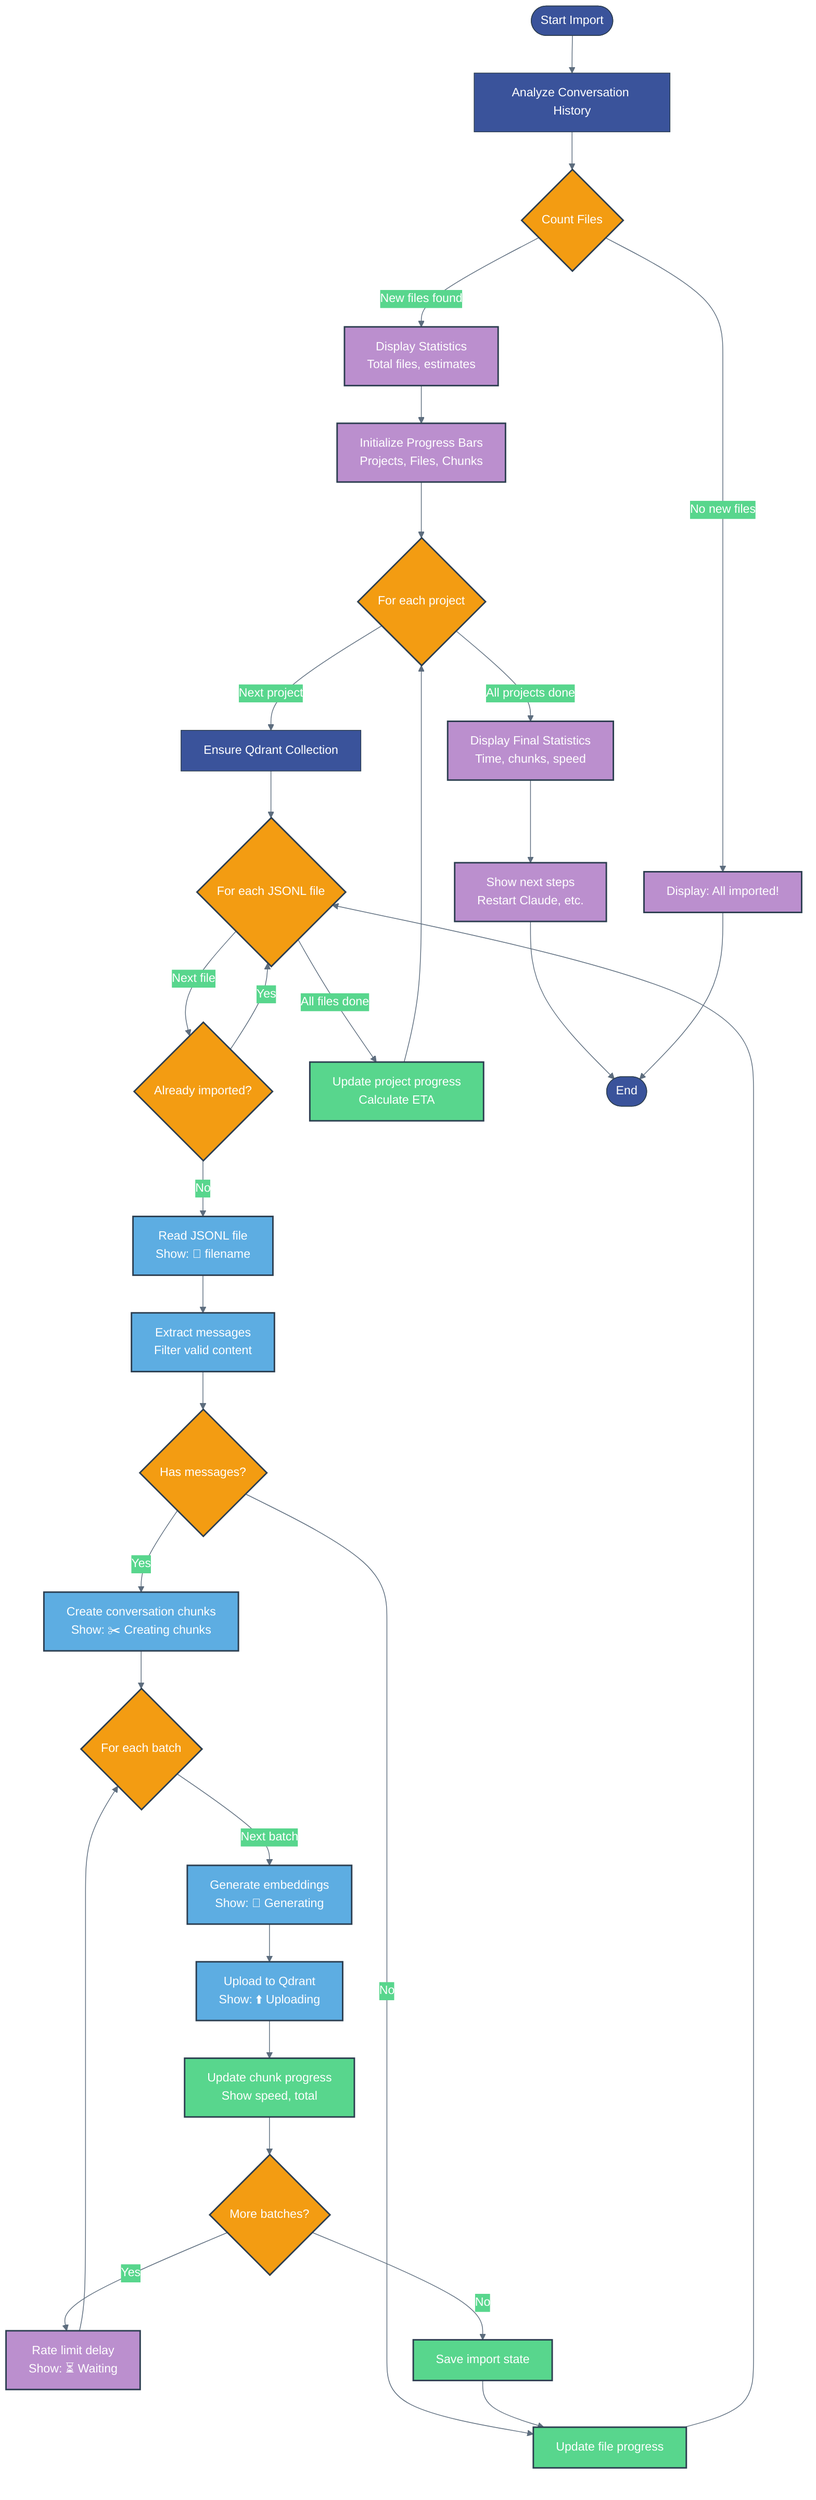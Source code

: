 %%{init: {'theme':'base', 'themeVariables': {'primaryColor':'#3A539B','primaryTextColor':'#fff','primaryBorderColor':'#2C3E50','lineColor':'#5D6D7E','secondaryColor':'#58D68D','tertiaryColor':'#F39C12'}}}%%

flowchart TD
    Start([Start Import]) --> Analyze[Analyze Conversation History]
    
    Analyze --> Count{Count Files}
    Count --> |"No new files"| NoWork[Display: All imported!]
    Count --> |"New files found"| ShowStats[Display Statistics<br/>Total files, estimates]
    
    ShowStats --> CreateProgress[Initialize Progress Bars<br/>Projects, Files, Chunks]
    
    CreateProgress --> ProjectLoop{For each project}
    
    ProjectLoop --> |"Next project"| CheckCollection[Ensure Qdrant Collection]
    CheckCollection --> FileLoop{For each JSONL file}
    
    FileLoop --> |"Next file"| CheckImported{Already imported?}
    CheckImported --> |"Yes"| FileLoop
    CheckImported --> |"No"| ReadFile[Read JSONL file<br/>Show: 📄 filename]
    
    ReadFile --> ExtractMessages[Extract messages<br/>Filter valid content]
    ExtractMessages --> HasMessages{Has messages?}
    
    HasMessages --> |"No"| UpdateFileProgress[Update file progress]
    HasMessages --> |"Yes"| CreateChunks[Create conversation chunks<br/>Show: ✂️ Creating chunks]
    
    CreateChunks --> BatchLoop{For each batch}
    
    BatchLoop --> |"Next batch"| GenerateEmbeddings[Generate embeddings<br/>Show: 🤖 Generating]
    GenerateEmbeddings --> UploadQdrant[Upload to Qdrant<br/>Show: ⬆️ Uploading]
    UploadQdrant --> UpdateChunkProgress[Update chunk progress<br/>Show speed, total]
    
    UpdateChunkProgress --> RateLimit{More batches?}
    RateLimit --> |"Yes"| Delay[Rate limit delay<br/>Show: ⏳ Waiting]
    Delay --> BatchLoop
    RateLimit --> |"No"| SaveState[Save import state]
    
    SaveState --> UpdateFileProgress
    UpdateFileProgress --> FileLoop
    
    FileLoop --> |"All files done"| UpdateProjectProgress[Update project progress<br/>Calculate ETA]
    UpdateProjectProgress --> ProjectLoop
    
    ProjectLoop --> |"All projects done"| Summary[Display Final Statistics<br/>Time, chunks, speed]
    
    Summary --> ShowNext[Show next steps<br/>Restart Claude, etc.]
    ShowNext --> End([End])
    
    NoWork --> End
    
    %% Styling
    classDef processStyle fill:#5DADE2,stroke:#2C3E50,stroke-width:2px,color:#fff
    classDef decisionStyle fill:#F39C12,stroke:#2C3E50,stroke-width:2px,color:#fff
    classDef progressStyle fill:#58D68D,stroke:#2C3E50,stroke-width:2px,color:#fff
    classDef displayStyle fill:#BB8FCE,stroke:#2C3E50,stroke-width:2px,color:#fff
    
    class ReadFile,ExtractMessages,CreateChunks,GenerateEmbeddings,UploadQdrant processStyle
    class Count,CheckImported,HasMessages,BatchLoop,RateLimit,FileLoop,ProjectLoop decisionStyle
    class UpdateFileProgress,UpdateChunkProgress,UpdateProjectProgress,SaveState progressStyle
    class ShowStats,CreateProgress,Delay,Summary,ShowNext,NoWork displayStyle